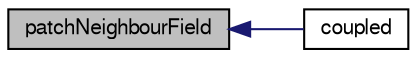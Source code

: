 digraph "patchNeighbourField"
{
  bgcolor="transparent";
  edge [fontname="FreeSans",fontsize="10",labelfontname="FreeSans",labelfontsize="10"];
  node [fontname="FreeSans",fontsize="10",shape=record];
  rankdir="LR";
  Node324 [label="patchNeighbourField",height=0.2,width=0.4,color="black", fillcolor="grey75", style="filled", fontcolor="black"];
  Node324 -> Node325 [dir="back",color="midnightblue",fontsize="10",style="solid",fontname="FreeSans"];
  Node325 [label="coupled",height=0.2,width=0.4,color="black",URL="$a22038.html#a39c01db0e66d00fe0621a0c7e5fc4ead",tooltip="Return true if running parallel. "];
}
